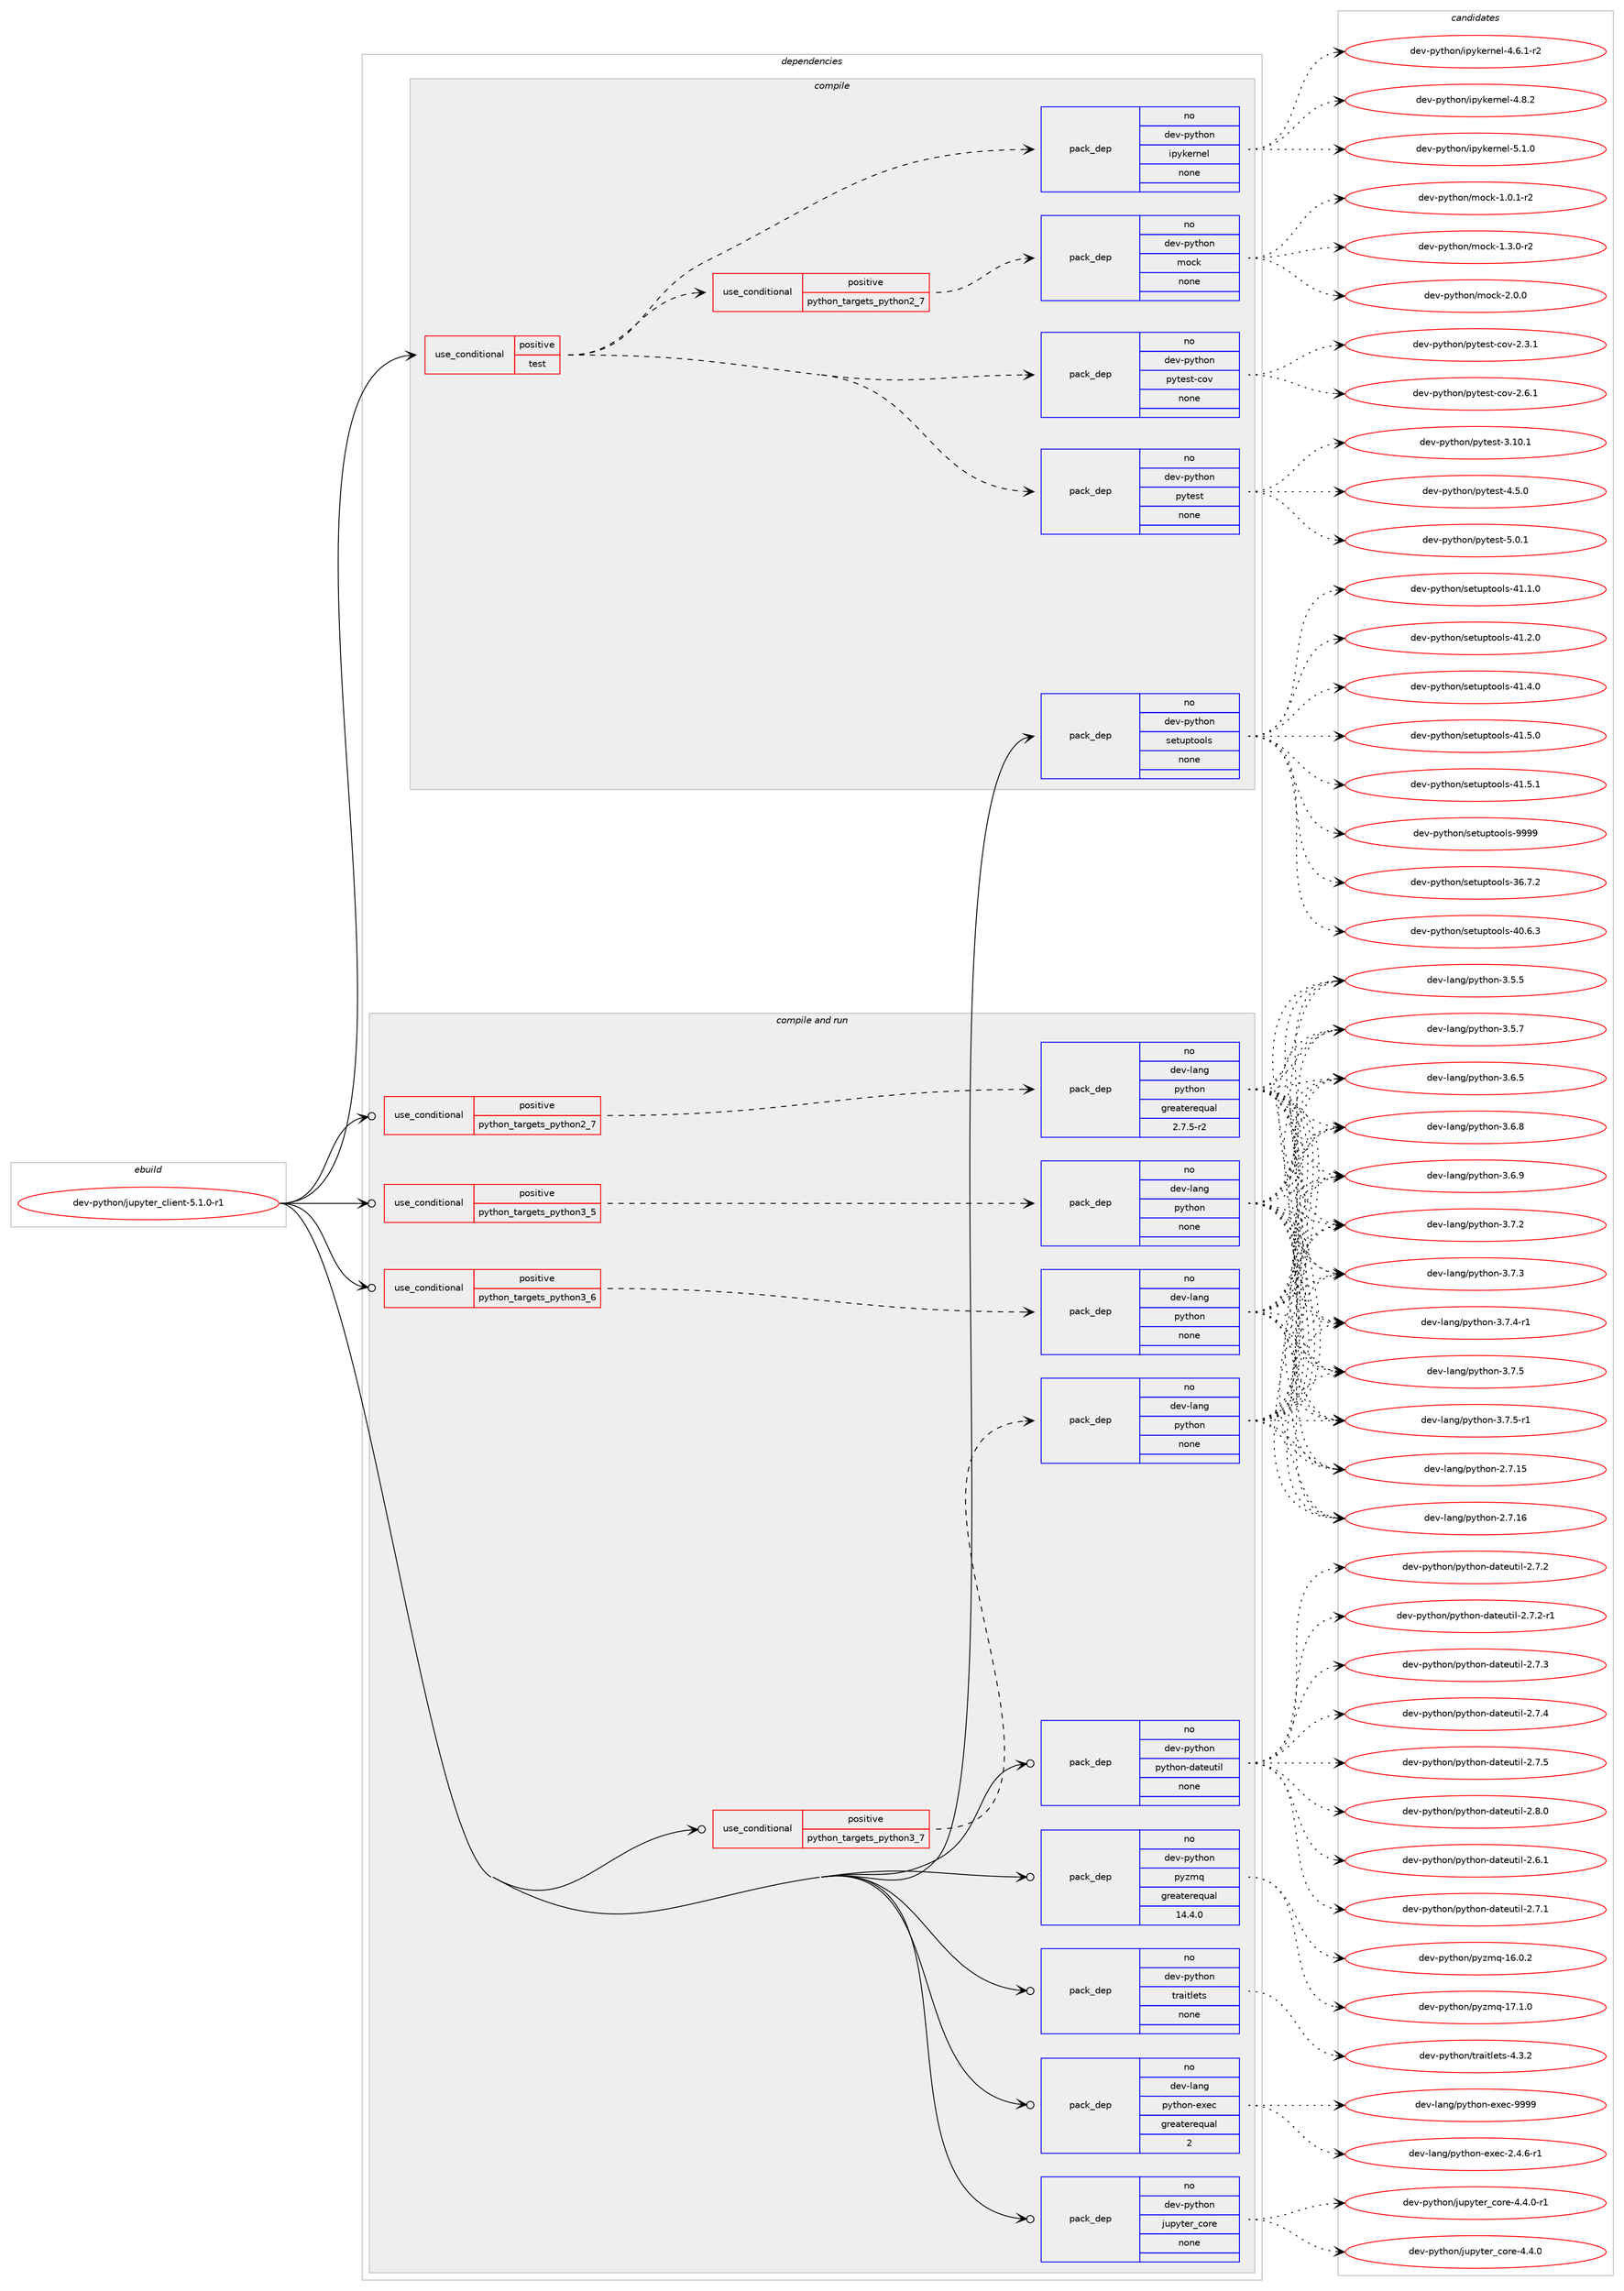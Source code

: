 digraph prolog {

# *************
# Graph options
# *************

newrank=true;
concentrate=true;
compound=true;
graph [rankdir=LR,fontname=Helvetica,fontsize=10,ranksep=1.5];#, ranksep=2.5, nodesep=0.2];
edge  [arrowhead=vee];
node  [fontname=Helvetica,fontsize=10];

# **********
# The ebuild
# **********

subgraph cluster_leftcol {
color=gray;
rank=same;
label=<<i>ebuild</i>>;
id [label="dev-python/jupyter_client-5.1.0-r1", color=red, width=4, href="../dev-python/jupyter_client-5.1.0-r1.svg"];
}

# ****************
# The dependencies
# ****************

subgraph cluster_midcol {
color=gray;
label=<<i>dependencies</i>>;
subgraph cluster_compile {
fillcolor="#eeeeee";
style=filled;
label=<<i>compile</i>>;
subgraph cond141633 {
dependency611802 [label=<<TABLE BORDER="0" CELLBORDER="1" CELLSPACING="0" CELLPADDING="4"><TR><TD ROWSPAN="3" CELLPADDING="10">use_conditional</TD></TR><TR><TD>positive</TD></TR><TR><TD>test</TD></TR></TABLE>>, shape=none, color=red];
subgraph pack458366 {
dependency611803 [label=<<TABLE BORDER="0" CELLBORDER="1" CELLSPACING="0" CELLPADDING="4" WIDTH="220"><TR><TD ROWSPAN="6" CELLPADDING="30">pack_dep</TD></TR><TR><TD WIDTH="110">no</TD></TR><TR><TD>dev-python</TD></TR><TR><TD>pytest</TD></TR><TR><TD>none</TD></TR><TR><TD></TD></TR></TABLE>>, shape=none, color=blue];
}
dependency611802:e -> dependency611803:w [weight=20,style="dashed",arrowhead="vee"];
subgraph pack458367 {
dependency611804 [label=<<TABLE BORDER="0" CELLBORDER="1" CELLSPACING="0" CELLPADDING="4" WIDTH="220"><TR><TD ROWSPAN="6" CELLPADDING="30">pack_dep</TD></TR><TR><TD WIDTH="110">no</TD></TR><TR><TD>dev-python</TD></TR><TR><TD>pytest-cov</TD></TR><TR><TD>none</TD></TR><TR><TD></TD></TR></TABLE>>, shape=none, color=blue];
}
dependency611802:e -> dependency611804:w [weight=20,style="dashed",arrowhead="vee"];
subgraph cond141634 {
dependency611805 [label=<<TABLE BORDER="0" CELLBORDER="1" CELLSPACING="0" CELLPADDING="4"><TR><TD ROWSPAN="3" CELLPADDING="10">use_conditional</TD></TR><TR><TD>positive</TD></TR><TR><TD>python_targets_python2_7</TD></TR></TABLE>>, shape=none, color=red];
subgraph pack458368 {
dependency611806 [label=<<TABLE BORDER="0" CELLBORDER="1" CELLSPACING="0" CELLPADDING="4" WIDTH="220"><TR><TD ROWSPAN="6" CELLPADDING="30">pack_dep</TD></TR><TR><TD WIDTH="110">no</TD></TR><TR><TD>dev-python</TD></TR><TR><TD>mock</TD></TR><TR><TD>none</TD></TR><TR><TD></TD></TR></TABLE>>, shape=none, color=blue];
}
dependency611805:e -> dependency611806:w [weight=20,style="dashed",arrowhead="vee"];
}
dependency611802:e -> dependency611805:w [weight=20,style="dashed",arrowhead="vee"];
subgraph pack458369 {
dependency611807 [label=<<TABLE BORDER="0" CELLBORDER="1" CELLSPACING="0" CELLPADDING="4" WIDTH="220"><TR><TD ROWSPAN="6" CELLPADDING="30">pack_dep</TD></TR><TR><TD WIDTH="110">no</TD></TR><TR><TD>dev-python</TD></TR><TR><TD>ipykernel</TD></TR><TR><TD>none</TD></TR><TR><TD></TD></TR></TABLE>>, shape=none, color=blue];
}
dependency611802:e -> dependency611807:w [weight=20,style="dashed",arrowhead="vee"];
}
id:e -> dependency611802:w [weight=20,style="solid",arrowhead="vee"];
subgraph pack458370 {
dependency611808 [label=<<TABLE BORDER="0" CELLBORDER="1" CELLSPACING="0" CELLPADDING="4" WIDTH="220"><TR><TD ROWSPAN="6" CELLPADDING="30">pack_dep</TD></TR><TR><TD WIDTH="110">no</TD></TR><TR><TD>dev-python</TD></TR><TR><TD>setuptools</TD></TR><TR><TD>none</TD></TR><TR><TD></TD></TR></TABLE>>, shape=none, color=blue];
}
id:e -> dependency611808:w [weight=20,style="solid",arrowhead="vee"];
}
subgraph cluster_compileandrun {
fillcolor="#eeeeee";
style=filled;
label=<<i>compile and run</i>>;
subgraph cond141635 {
dependency611809 [label=<<TABLE BORDER="0" CELLBORDER="1" CELLSPACING="0" CELLPADDING="4"><TR><TD ROWSPAN="3" CELLPADDING="10">use_conditional</TD></TR><TR><TD>positive</TD></TR><TR><TD>python_targets_python2_7</TD></TR></TABLE>>, shape=none, color=red];
subgraph pack458371 {
dependency611810 [label=<<TABLE BORDER="0" CELLBORDER="1" CELLSPACING="0" CELLPADDING="4" WIDTH="220"><TR><TD ROWSPAN="6" CELLPADDING="30">pack_dep</TD></TR><TR><TD WIDTH="110">no</TD></TR><TR><TD>dev-lang</TD></TR><TR><TD>python</TD></TR><TR><TD>greaterequal</TD></TR><TR><TD>2.7.5-r2</TD></TR></TABLE>>, shape=none, color=blue];
}
dependency611809:e -> dependency611810:w [weight=20,style="dashed",arrowhead="vee"];
}
id:e -> dependency611809:w [weight=20,style="solid",arrowhead="odotvee"];
subgraph cond141636 {
dependency611811 [label=<<TABLE BORDER="0" CELLBORDER="1" CELLSPACING="0" CELLPADDING="4"><TR><TD ROWSPAN="3" CELLPADDING="10">use_conditional</TD></TR><TR><TD>positive</TD></TR><TR><TD>python_targets_python3_5</TD></TR></TABLE>>, shape=none, color=red];
subgraph pack458372 {
dependency611812 [label=<<TABLE BORDER="0" CELLBORDER="1" CELLSPACING="0" CELLPADDING="4" WIDTH="220"><TR><TD ROWSPAN="6" CELLPADDING="30">pack_dep</TD></TR><TR><TD WIDTH="110">no</TD></TR><TR><TD>dev-lang</TD></TR><TR><TD>python</TD></TR><TR><TD>none</TD></TR><TR><TD></TD></TR></TABLE>>, shape=none, color=blue];
}
dependency611811:e -> dependency611812:w [weight=20,style="dashed",arrowhead="vee"];
}
id:e -> dependency611811:w [weight=20,style="solid",arrowhead="odotvee"];
subgraph cond141637 {
dependency611813 [label=<<TABLE BORDER="0" CELLBORDER="1" CELLSPACING="0" CELLPADDING="4"><TR><TD ROWSPAN="3" CELLPADDING="10">use_conditional</TD></TR><TR><TD>positive</TD></TR><TR><TD>python_targets_python3_6</TD></TR></TABLE>>, shape=none, color=red];
subgraph pack458373 {
dependency611814 [label=<<TABLE BORDER="0" CELLBORDER="1" CELLSPACING="0" CELLPADDING="4" WIDTH="220"><TR><TD ROWSPAN="6" CELLPADDING="30">pack_dep</TD></TR><TR><TD WIDTH="110">no</TD></TR><TR><TD>dev-lang</TD></TR><TR><TD>python</TD></TR><TR><TD>none</TD></TR><TR><TD></TD></TR></TABLE>>, shape=none, color=blue];
}
dependency611813:e -> dependency611814:w [weight=20,style="dashed",arrowhead="vee"];
}
id:e -> dependency611813:w [weight=20,style="solid",arrowhead="odotvee"];
subgraph cond141638 {
dependency611815 [label=<<TABLE BORDER="0" CELLBORDER="1" CELLSPACING="0" CELLPADDING="4"><TR><TD ROWSPAN="3" CELLPADDING="10">use_conditional</TD></TR><TR><TD>positive</TD></TR><TR><TD>python_targets_python3_7</TD></TR></TABLE>>, shape=none, color=red];
subgraph pack458374 {
dependency611816 [label=<<TABLE BORDER="0" CELLBORDER="1" CELLSPACING="0" CELLPADDING="4" WIDTH="220"><TR><TD ROWSPAN="6" CELLPADDING="30">pack_dep</TD></TR><TR><TD WIDTH="110">no</TD></TR><TR><TD>dev-lang</TD></TR><TR><TD>python</TD></TR><TR><TD>none</TD></TR><TR><TD></TD></TR></TABLE>>, shape=none, color=blue];
}
dependency611815:e -> dependency611816:w [weight=20,style="dashed",arrowhead="vee"];
}
id:e -> dependency611815:w [weight=20,style="solid",arrowhead="odotvee"];
subgraph pack458375 {
dependency611817 [label=<<TABLE BORDER="0" CELLBORDER="1" CELLSPACING="0" CELLPADDING="4" WIDTH="220"><TR><TD ROWSPAN="6" CELLPADDING="30">pack_dep</TD></TR><TR><TD WIDTH="110">no</TD></TR><TR><TD>dev-lang</TD></TR><TR><TD>python-exec</TD></TR><TR><TD>greaterequal</TD></TR><TR><TD>2</TD></TR></TABLE>>, shape=none, color=blue];
}
id:e -> dependency611817:w [weight=20,style="solid",arrowhead="odotvee"];
subgraph pack458376 {
dependency611818 [label=<<TABLE BORDER="0" CELLBORDER="1" CELLSPACING="0" CELLPADDING="4" WIDTH="220"><TR><TD ROWSPAN="6" CELLPADDING="30">pack_dep</TD></TR><TR><TD WIDTH="110">no</TD></TR><TR><TD>dev-python</TD></TR><TR><TD>jupyter_core</TD></TR><TR><TD>none</TD></TR><TR><TD></TD></TR></TABLE>>, shape=none, color=blue];
}
id:e -> dependency611818:w [weight=20,style="solid",arrowhead="odotvee"];
subgraph pack458377 {
dependency611819 [label=<<TABLE BORDER="0" CELLBORDER="1" CELLSPACING="0" CELLPADDING="4" WIDTH="220"><TR><TD ROWSPAN="6" CELLPADDING="30">pack_dep</TD></TR><TR><TD WIDTH="110">no</TD></TR><TR><TD>dev-python</TD></TR><TR><TD>python-dateutil</TD></TR><TR><TD>none</TD></TR><TR><TD></TD></TR></TABLE>>, shape=none, color=blue];
}
id:e -> dependency611819:w [weight=20,style="solid",arrowhead="odotvee"];
subgraph pack458378 {
dependency611820 [label=<<TABLE BORDER="0" CELLBORDER="1" CELLSPACING="0" CELLPADDING="4" WIDTH="220"><TR><TD ROWSPAN="6" CELLPADDING="30">pack_dep</TD></TR><TR><TD WIDTH="110">no</TD></TR><TR><TD>dev-python</TD></TR><TR><TD>pyzmq</TD></TR><TR><TD>greaterequal</TD></TR><TR><TD>14.4.0</TD></TR></TABLE>>, shape=none, color=blue];
}
id:e -> dependency611820:w [weight=20,style="solid",arrowhead="odotvee"];
subgraph pack458379 {
dependency611821 [label=<<TABLE BORDER="0" CELLBORDER="1" CELLSPACING="0" CELLPADDING="4" WIDTH="220"><TR><TD ROWSPAN="6" CELLPADDING="30">pack_dep</TD></TR><TR><TD WIDTH="110">no</TD></TR><TR><TD>dev-python</TD></TR><TR><TD>traitlets</TD></TR><TR><TD>none</TD></TR><TR><TD></TD></TR></TABLE>>, shape=none, color=blue];
}
id:e -> dependency611821:w [weight=20,style="solid",arrowhead="odotvee"];
}
subgraph cluster_run {
fillcolor="#eeeeee";
style=filled;
label=<<i>run</i>>;
}
}

# **************
# The candidates
# **************

subgraph cluster_choices {
rank=same;
color=gray;
label=<<i>candidates</i>>;

subgraph choice458366 {
color=black;
nodesep=1;
choice100101118451121211161041111104711212111610111511645514649484649 [label="dev-python/pytest-3.10.1", color=red, width=4,href="../dev-python/pytest-3.10.1.svg"];
choice1001011184511212111610411111047112121116101115116455246534648 [label="dev-python/pytest-4.5.0", color=red, width=4,href="../dev-python/pytest-4.5.0.svg"];
choice1001011184511212111610411111047112121116101115116455346484649 [label="dev-python/pytest-5.0.1", color=red, width=4,href="../dev-python/pytest-5.0.1.svg"];
dependency611803:e -> choice100101118451121211161041111104711212111610111511645514649484649:w [style=dotted,weight="100"];
dependency611803:e -> choice1001011184511212111610411111047112121116101115116455246534648:w [style=dotted,weight="100"];
dependency611803:e -> choice1001011184511212111610411111047112121116101115116455346484649:w [style=dotted,weight="100"];
}
subgraph choice458367 {
color=black;
nodesep=1;
choice10010111845112121116104111110471121211161011151164599111118455046514649 [label="dev-python/pytest-cov-2.3.1", color=red, width=4,href="../dev-python/pytest-cov-2.3.1.svg"];
choice10010111845112121116104111110471121211161011151164599111118455046544649 [label="dev-python/pytest-cov-2.6.1", color=red, width=4,href="../dev-python/pytest-cov-2.6.1.svg"];
dependency611804:e -> choice10010111845112121116104111110471121211161011151164599111118455046514649:w [style=dotted,weight="100"];
dependency611804:e -> choice10010111845112121116104111110471121211161011151164599111118455046544649:w [style=dotted,weight="100"];
}
subgraph choice458368 {
color=black;
nodesep=1;
choice1001011184511212111610411111047109111991074549464846494511450 [label="dev-python/mock-1.0.1-r2", color=red, width=4,href="../dev-python/mock-1.0.1-r2.svg"];
choice1001011184511212111610411111047109111991074549465146484511450 [label="dev-python/mock-1.3.0-r2", color=red, width=4,href="../dev-python/mock-1.3.0-r2.svg"];
choice100101118451121211161041111104710911199107455046484648 [label="dev-python/mock-2.0.0", color=red, width=4,href="../dev-python/mock-2.0.0.svg"];
dependency611806:e -> choice1001011184511212111610411111047109111991074549464846494511450:w [style=dotted,weight="100"];
dependency611806:e -> choice1001011184511212111610411111047109111991074549465146484511450:w [style=dotted,weight="100"];
dependency611806:e -> choice100101118451121211161041111104710911199107455046484648:w [style=dotted,weight="100"];
}
subgraph choice458369 {
color=black;
nodesep=1;
choice10010111845112121116104111110471051121211071011141101011084552465446494511450 [label="dev-python/ipykernel-4.6.1-r2", color=red, width=4,href="../dev-python/ipykernel-4.6.1-r2.svg"];
choice1001011184511212111610411111047105112121107101114110101108455246564650 [label="dev-python/ipykernel-4.8.2", color=red, width=4,href="../dev-python/ipykernel-4.8.2.svg"];
choice1001011184511212111610411111047105112121107101114110101108455346494648 [label="dev-python/ipykernel-5.1.0", color=red, width=4,href="../dev-python/ipykernel-5.1.0.svg"];
dependency611807:e -> choice10010111845112121116104111110471051121211071011141101011084552465446494511450:w [style=dotted,weight="100"];
dependency611807:e -> choice1001011184511212111610411111047105112121107101114110101108455246564650:w [style=dotted,weight="100"];
dependency611807:e -> choice1001011184511212111610411111047105112121107101114110101108455346494648:w [style=dotted,weight="100"];
}
subgraph choice458370 {
color=black;
nodesep=1;
choice100101118451121211161041111104711510111611711211611111110811545515446554650 [label="dev-python/setuptools-36.7.2", color=red, width=4,href="../dev-python/setuptools-36.7.2.svg"];
choice100101118451121211161041111104711510111611711211611111110811545524846544651 [label="dev-python/setuptools-40.6.3", color=red, width=4,href="../dev-python/setuptools-40.6.3.svg"];
choice100101118451121211161041111104711510111611711211611111110811545524946494648 [label="dev-python/setuptools-41.1.0", color=red, width=4,href="../dev-python/setuptools-41.1.0.svg"];
choice100101118451121211161041111104711510111611711211611111110811545524946504648 [label="dev-python/setuptools-41.2.0", color=red, width=4,href="../dev-python/setuptools-41.2.0.svg"];
choice100101118451121211161041111104711510111611711211611111110811545524946524648 [label="dev-python/setuptools-41.4.0", color=red, width=4,href="../dev-python/setuptools-41.4.0.svg"];
choice100101118451121211161041111104711510111611711211611111110811545524946534648 [label="dev-python/setuptools-41.5.0", color=red, width=4,href="../dev-python/setuptools-41.5.0.svg"];
choice100101118451121211161041111104711510111611711211611111110811545524946534649 [label="dev-python/setuptools-41.5.1", color=red, width=4,href="../dev-python/setuptools-41.5.1.svg"];
choice10010111845112121116104111110471151011161171121161111111081154557575757 [label="dev-python/setuptools-9999", color=red, width=4,href="../dev-python/setuptools-9999.svg"];
dependency611808:e -> choice100101118451121211161041111104711510111611711211611111110811545515446554650:w [style=dotted,weight="100"];
dependency611808:e -> choice100101118451121211161041111104711510111611711211611111110811545524846544651:w [style=dotted,weight="100"];
dependency611808:e -> choice100101118451121211161041111104711510111611711211611111110811545524946494648:w [style=dotted,weight="100"];
dependency611808:e -> choice100101118451121211161041111104711510111611711211611111110811545524946504648:w [style=dotted,weight="100"];
dependency611808:e -> choice100101118451121211161041111104711510111611711211611111110811545524946524648:w [style=dotted,weight="100"];
dependency611808:e -> choice100101118451121211161041111104711510111611711211611111110811545524946534648:w [style=dotted,weight="100"];
dependency611808:e -> choice100101118451121211161041111104711510111611711211611111110811545524946534649:w [style=dotted,weight="100"];
dependency611808:e -> choice10010111845112121116104111110471151011161171121161111111081154557575757:w [style=dotted,weight="100"];
}
subgraph choice458371 {
color=black;
nodesep=1;
choice10010111845108971101034711212111610411111045504655464953 [label="dev-lang/python-2.7.15", color=red, width=4,href="../dev-lang/python-2.7.15.svg"];
choice10010111845108971101034711212111610411111045504655464954 [label="dev-lang/python-2.7.16", color=red, width=4,href="../dev-lang/python-2.7.16.svg"];
choice100101118451089711010347112121116104111110455146534653 [label="dev-lang/python-3.5.5", color=red, width=4,href="../dev-lang/python-3.5.5.svg"];
choice100101118451089711010347112121116104111110455146534655 [label="dev-lang/python-3.5.7", color=red, width=4,href="../dev-lang/python-3.5.7.svg"];
choice100101118451089711010347112121116104111110455146544653 [label="dev-lang/python-3.6.5", color=red, width=4,href="../dev-lang/python-3.6.5.svg"];
choice100101118451089711010347112121116104111110455146544656 [label="dev-lang/python-3.6.8", color=red, width=4,href="../dev-lang/python-3.6.8.svg"];
choice100101118451089711010347112121116104111110455146544657 [label="dev-lang/python-3.6.9", color=red, width=4,href="../dev-lang/python-3.6.9.svg"];
choice100101118451089711010347112121116104111110455146554650 [label="dev-lang/python-3.7.2", color=red, width=4,href="../dev-lang/python-3.7.2.svg"];
choice100101118451089711010347112121116104111110455146554651 [label="dev-lang/python-3.7.3", color=red, width=4,href="../dev-lang/python-3.7.3.svg"];
choice1001011184510897110103471121211161041111104551465546524511449 [label="dev-lang/python-3.7.4-r1", color=red, width=4,href="../dev-lang/python-3.7.4-r1.svg"];
choice100101118451089711010347112121116104111110455146554653 [label="dev-lang/python-3.7.5", color=red, width=4,href="../dev-lang/python-3.7.5.svg"];
choice1001011184510897110103471121211161041111104551465546534511449 [label="dev-lang/python-3.7.5-r1", color=red, width=4,href="../dev-lang/python-3.7.5-r1.svg"];
dependency611810:e -> choice10010111845108971101034711212111610411111045504655464953:w [style=dotted,weight="100"];
dependency611810:e -> choice10010111845108971101034711212111610411111045504655464954:w [style=dotted,weight="100"];
dependency611810:e -> choice100101118451089711010347112121116104111110455146534653:w [style=dotted,weight="100"];
dependency611810:e -> choice100101118451089711010347112121116104111110455146534655:w [style=dotted,weight="100"];
dependency611810:e -> choice100101118451089711010347112121116104111110455146544653:w [style=dotted,weight="100"];
dependency611810:e -> choice100101118451089711010347112121116104111110455146544656:w [style=dotted,weight="100"];
dependency611810:e -> choice100101118451089711010347112121116104111110455146544657:w [style=dotted,weight="100"];
dependency611810:e -> choice100101118451089711010347112121116104111110455146554650:w [style=dotted,weight="100"];
dependency611810:e -> choice100101118451089711010347112121116104111110455146554651:w [style=dotted,weight="100"];
dependency611810:e -> choice1001011184510897110103471121211161041111104551465546524511449:w [style=dotted,weight="100"];
dependency611810:e -> choice100101118451089711010347112121116104111110455146554653:w [style=dotted,weight="100"];
dependency611810:e -> choice1001011184510897110103471121211161041111104551465546534511449:w [style=dotted,weight="100"];
}
subgraph choice458372 {
color=black;
nodesep=1;
choice10010111845108971101034711212111610411111045504655464953 [label="dev-lang/python-2.7.15", color=red, width=4,href="../dev-lang/python-2.7.15.svg"];
choice10010111845108971101034711212111610411111045504655464954 [label="dev-lang/python-2.7.16", color=red, width=4,href="../dev-lang/python-2.7.16.svg"];
choice100101118451089711010347112121116104111110455146534653 [label="dev-lang/python-3.5.5", color=red, width=4,href="../dev-lang/python-3.5.5.svg"];
choice100101118451089711010347112121116104111110455146534655 [label="dev-lang/python-3.5.7", color=red, width=4,href="../dev-lang/python-3.5.7.svg"];
choice100101118451089711010347112121116104111110455146544653 [label="dev-lang/python-3.6.5", color=red, width=4,href="../dev-lang/python-3.6.5.svg"];
choice100101118451089711010347112121116104111110455146544656 [label="dev-lang/python-3.6.8", color=red, width=4,href="../dev-lang/python-3.6.8.svg"];
choice100101118451089711010347112121116104111110455146544657 [label="dev-lang/python-3.6.9", color=red, width=4,href="../dev-lang/python-3.6.9.svg"];
choice100101118451089711010347112121116104111110455146554650 [label="dev-lang/python-3.7.2", color=red, width=4,href="../dev-lang/python-3.7.2.svg"];
choice100101118451089711010347112121116104111110455146554651 [label="dev-lang/python-3.7.3", color=red, width=4,href="../dev-lang/python-3.7.3.svg"];
choice1001011184510897110103471121211161041111104551465546524511449 [label="dev-lang/python-3.7.4-r1", color=red, width=4,href="../dev-lang/python-3.7.4-r1.svg"];
choice100101118451089711010347112121116104111110455146554653 [label="dev-lang/python-3.7.5", color=red, width=4,href="../dev-lang/python-3.7.5.svg"];
choice1001011184510897110103471121211161041111104551465546534511449 [label="dev-lang/python-3.7.5-r1", color=red, width=4,href="../dev-lang/python-3.7.5-r1.svg"];
dependency611812:e -> choice10010111845108971101034711212111610411111045504655464953:w [style=dotted,weight="100"];
dependency611812:e -> choice10010111845108971101034711212111610411111045504655464954:w [style=dotted,weight="100"];
dependency611812:e -> choice100101118451089711010347112121116104111110455146534653:w [style=dotted,weight="100"];
dependency611812:e -> choice100101118451089711010347112121116104111110455146534655:w [style=dotted,weight="100"];
dependency611812:e -> choice100101118451089711010347112121116104111110455146544653:w [style=dotted,weight="100"];
dependency611812:e -> choice100101118451089711010347112121116104111110455146544656:w [style=dotted,weight="100"];
dependency611812:e -> choice100101118451089711010347112121116104111110455146544657:w [style=dotted,weight="100"];
dependency611812:e -> choice100101118451089711010347112121116104111110455146554650:w [style=dotted,weight="100"];
dependency611812:e -> choice100101118451089711010347112121116104111110455146554651:w [style=dotted,weight="100"];
dependency611812:e -> choice1001011184510897110103471121211161041111104551465546524511449:w [style=dotted,weight="100"];
dependency611812:e -> choice100101118451089711010347112121116104111110455146554653:w [style=dotted,weight="100"];
dependency611812:e -> choice1001011184510897110103471121211161041111104551465546534511449:w [style=dotted,weight="100"];
}
subgraph choice458373 {
color=black;
nodesep=1;
choice10010111845108971101034711212111610411111045504655464953 [label="dev-lang/python-2.7.15", color=red, width=4,href="../dev-lang/python-2.7.15.svg"];
choice10010111845108971101034711212111610411111045504655464954 [label="dev-lang/python-2.7.16", color=red, width=4,href="../dev-lang/python-2.7.16.svg"];
choice100101118451089711010347112121116104111110455146534653 [label="dev-lang/python-3.5.5", color=red, width=4,href="../dev-lang/python-3.5.5.svg"];
choice100101118451089711010347112121116104111110455146534655 [label="dev-lang/python-3.5.7", color=red, width=4,href="../dev-lang/python-3.5.7.svg"];
choice100101118451089711010347112121116104111110455146544653 [label="dev-lang/python-3.6.5", color=red, width=4,href="../dev-lang/python-3.6.5.svg"];
choice100101118451089711010347112121116104111110455146544656 [label="dev-lang/python-3.6.8", color=red, width=4,href="../dev-lang/python-3.6.8.svg"];
choice100101118451089711010347112121116104111110455146544657 [label="dev-lang/python-3.6.9", color=red, width=4,href="../dev-lang/python-3.6.9.svg"];
choice100101118451089711010347112121116104111110455146554650 [label="dev-lang/python-3.7.2", color=red, width=4,href="../dev-lang/python-3.7.2.svg"];
choice100101118451089711010347112121116104111110455146554651 [label="dev-lang/python-3.7.3", color=red, width=4,href="../dev-lang/python-3.7.3.svg"];
choice1001011184510897110103471121211161041111104551465546524511449 [label="dev-lang/python-3.7.4-r1", color=red, width=4,href="../dev-lang/python-3.7.4-r1.svg"];
choice100101118451089711010347112121116104111110455146554653 [label="dev-lang/python-3.7.5", color=red, width=4,href="../dev-lang/python-3.7.5.svg"];
choice1001011184510897110103471121211161041111104551465546534511449 [label="dev-lang/python-3.7.5-r1", color=red, width=4,href="../dev-lang/python-3.7.5-r1.svg"];
dependency611814:e -> choice10010111845108971101034711212111610411111045504655464953:w [style=dotted,weight="100"];
dependency611814:e -> choice10010111845108971101034711212111610411111045504655464954:w [style=dotted,weight="100"];
dependency611814:e -> choice100101118451089711010347112121116104111110455146534653:w [style=dotted,weight="100"];
dependency611814:e -> choice100101118451089711010347112121116104111110455146534655:w [style=dotted,weight="100"];
dependency611814:e -> choice100101118451089711010347112121116104111110455146544653:w [style=dotted,weight="100"];
dependency611814:e -> choice100101118451089711010347112121116104111110455146544656:w [style=dotted,weight="100"];
dependency611814:e -> choice100101118451089711010347112121116104111110455146544657:w [style=dotted,weight="100"];
dependency611814:e -> choice100101118451089711010347112121116104111110455146554650:w [style=dotted,weight="100"];
dependency611814:e -> choice100101118451089711010347112121116104111110455146554651:w [style=dotted,weight="100"];
dependency611814:e -> choice1001011184510897110103471121211161041111104551465546524511449:w [style=dotted,weight="100"];
dependency611814:e -> choice100101118451089711010347112121116104111110455146554653:w [style=dotted,weight="100"];
dependency611814:e -> choice1001011184510897110103471121211161041111104551465546534511449:w [style=dotted,weight="100"];
}
subgraph choice458374 {
color=black;
nodesep=1;
choice10010111845108971101034711212111610411111045504655464953 [label="dev-lang/python-2.7.15", color=red, width=4,href="../dev-lang/python-2.7.15.svg"];
choice10010111845108971101034711212111610411111045504655464954 [label="dev-lang/python-2.7.16", color=red, width=4,href="../dev-lang/python-2.7.16.svg"];
choice100101118451089711010347112121116104111110455146534653 [label="dev-lang/python-3.5.5", color=red, width=4,href="../dev-lang/python-3.5.5.svg"];
choice100101118451089711010347112121116104111110455146534655 [label="dev-lang/python-3.5.7", color=red, width=4,href="../dev-lang/python-3.5.7.svg"];
choice100101118451089711010347112121116104111110455146544653 [label="dev-lang/python-3.6.5", color=red, width=4,href="../dev-lang/python-3.6.5.svg"];
choice100101118451089711010347112121116104111110455146544656 [label="dev-lang/python-3.6.8", color=red, width=4,href="../dev-lang/python-3.6.8.svg"];
choice100101118451089711010347112121116104111110455146544657 [label="dev-lang/python-3.6.9", color=red, width=4,href="../dev-lang/python-3.6.9.svg"];
choice100101118451089711010347112121116104111110455146554650 [label="dev-lang/python-3.7.2", color=red, width=4,href="../dev-lang/python-3.7.2.svg"];
choice100101118451089711010347112121116104111110455146554651 [label="dev-lang/python-3.7.3", color=red, width=4,href="../dev-lang/python-3.7.3.svg"];
choice1001011184510897110103471121211161041111104551465546524511449 [label="dev-lang/python-3.7.4-r1", color=red, width=4,href="../dev-lang/python-3.7.4-r1.svg"];
choice100101118451089711010347112121116104111110455146554653 [label="dev-lang/python-3.7.5", color=red, width=4,href="../dev-lang/python-3.7.5.svg"];
choice1001011184510897110103471121211161041111104551465546534511449 [label="dev-lang/python-3.7.5-r1", color=red, width=4,href="../dev-lang/python-3.7.5-r1.svg"];
dependency611816:e -> choice10010111845108971101034711212111610411111045504655464953:w [style=dotted,weight="100"];
dependency611816:e -> choice10010111845108971101034711212111610411111045504655464954:w [style=dotted,weight="100"];
dependency611816:e -> choice100101118451089711010347112121116104111110455146534653:w [style=dotted,weight="100"];
dependency611816:e -> choice100101118451089711010347112121116104111110455146534655:w [style=dotted,weight="100"];
dependency611816:e -> choice100101118451089711010347112121116104111110455146544653:w [style=dotted,weight="100"];
dependency611816:e -> choice100101118451089711010347112121116104111110455146544656:w [style=dotted,weight="100"];
dependency611816:e -> choice100101118451089711010347112121116104111110455146544657:w [style=dotted,weight="100"];
dependency611816:e -> choice100101118451089711010347112121116104111110455146554650:w [style=dotted,weight="100"];
dependency611816:e -> choice100101118451089711010347112121116104111110455146554651:w [style=dotted,weight="100"];
dependency611816:e -> choice1001011184510897110103471121211161041111104551465546524511449:w [style=dotted,weight="100"];
dependency611816:e -> choice100101118451089711010347112121116104111110455146554653:w [style=dotted,weight="100"];
dependency611816:e -> choice1001011184510897110103471121211161041111104551465546534511449:w [style=dotted,weight="100"];
}
subgraph choice458375 {
color=black;
nodesep=1;
choice10010111845108971101034711212111610411111045101120101994550465246544511449 [label="dev-lang/python-exec-2.4.6-r1", color=red, width=4,href="../dev-lang/python-exec-2.4.6-r1.svg"];
choice10010111845108971101034711212111610411111045101120101994557575757 [label="dev-lang/python-exec-9999", color=red, width=4,href="../dev-lang/python-exec-9999.svg"];
dependency611817:e -> choice10010111845108971101034711212111610411111045101120101994550465246544511449:w [style=dotted,weight="100"];
dependency611817:e -> choice10010111845108971101034711212111610411111045101120101994557575757:w [style=dotted,weight="100"];
}
subgraph choice458376 {
color=black;
nodesep=1;
choice10010111845112121116104111110471061171121211161011149599111114101455246524648 [label="dev-python/jupyter_core-4.4.0", color=red, width=4,href="../dev-python/jupyter_core-4.4.0.svg"];
choice100101118451121211161041111104710611711212111610111495991111141014552465246484511449 [label="dev-python/jupyter_core-4.4.0-r1", color=red, width=4,href="../dev-python/jupyter_core-4.4.0-r1.svg"];
dependency611818:e -> choice10010111845112121116104111110471061171121211161011149599111114101455246524648:w [style=dotted,weight="100"];
dependency611818:e -> choice100101118451121211161041111104710611711212111610111495991111141014552465246484511449:w [style=dotted,weight="100"];
}
subgraph choice458377 {
color=black;
nodesep=1;
choice10010111845112121116104111110471121211161041111104510097116101117116105108455046544649 [label="dev-python/python-dateutil-2.6.1", color=red, width=4,href="../dev-python/python-dateutil-2.6.1.svg"];
choice10010111845112121116104111110471121211161041111104510097116101117116105108455046554649 [label="dev-python/python-dateutil-2.7.1", color=red, width=4,href="../dev-python/python-dateutil-2.7.1.svg"];
choice10010111845112121116104111110471121211161041111104510097116101117116105108455046554650 [label="dev-python/python-dateutil-2.7.2", color=red, width=4,href="../dev-python/python-dateutil-2.7.2.svg"];
choice100101118451121211161041111104711212111610411111045100971161011171161051084550465546504511449 [label="dev-python/python-dateutil-2.7.2-r1", color=red, width=4,href="../dev-python/python-dateutil-2.7.2-r1.svg"];
choice10010111845112121116104111110471121211161041111104510097116101117116105108455046554651 [label="dev-python/python-dateutil-2.7.3", color=red, width=4,href="../dev-python/python-dateutil-2.7.3.svg"];
choice10010111845112121116104111110471121211161041111104510097116101117116105108455046554652 [label="dev-python/python-dateutil-2.7.4", color=red, width=4,href="../dev-python/python-dateutil-2.7.4.svg"];
choice10010111845112121116104111110471121211161041111104510097116101117116105108455046554653 [label="dev-python/python-dateutil-2.7.5", color=red, width=4,href="../dev-python/python-dateutil-2.7.5.svg"];
choice10010111845112121116104111110471121211161041111104510097116101117116105108455046564648 [label="dev-python/python-dateutil-2.8.0", color=red, width=4,href="../dev-python/python-dateutil-2.8.0.svg"];
dependency611819:e -> choice10010111845112121116104111110471121211161041111104510097116101117116105108455046544649:w [style=dotted,weight="100"];
dependency611819:e -> choice10010111845112121116104111110471121211161041111104510097116101117116105108455046554649:w [style=dotted,weight="100"];
dependency611819:e -> choice10010111845112121116104111110471121211161041111104510097116101117116105108455046554650:w [style=dotted,weight="100"];
dependency611819:e -> choice100101118451121211161041111104711212111610411111045100971161011171161051084550465546504511449:w [style=dotted,weight="100"];
dependency611819:e -> choice10010111845112121116104111110471121211161041111104510097116101117116105108455046554651:w [style=dotted,weight="100"];
dependency611819:e -> choice10010111845112121116104111110471121211161041111104510097116101117116105108455046554652:w [style=dotted,weight="100"];
dependency611819:e -> choice10010111845112121116104111110471121211161041111104510097116101117116105108455046554653:w [style=dotted,weight="100"];
dependency611819:e -> choice10010111845112121116104111110471121211161041111104510097116101117116105108455046564648:w [style=dotted,weight="100"];
}
subgraph choice458378 {
color=black;
nodesep=1;
choice100101118451121211161041111104711212112210911345495446484650 [label="dev-python/pyzmq-16.0.2", color=red, width=4,href="../dev-python/pyzmq-16.0.2.svg"];
choice100101118451121211161041111104711212112210911345495546494648 [label="dev-python/pyzmq-17.1.0", color=red, width=4,href="../dev-python/pyzmq-17.1.0.svg"];
dependency611820:e -> choice100101118451121211161041111104711212112210911345495446484650:w [style=dotted,weight="100"];
dependency611820:e -> choice100101118451121211161041111104711212112210911345495546494648:w [style=dotted,weight="100"];
}
subgraph choice458379 {
color=black;
nodesep=1;
choice100101118451121211161041111104711611497105116108101116115455246514650 [label="dev-python/traitlets-4.3.2", color=red, width=4,href="../dev-python/traitlets-4.3.2.svg"];
dependency611821:e -> choice100101118451121211161041111104711611497105116108101116115455246514650:w [style=dotted,weight="100"];
}
}

}
